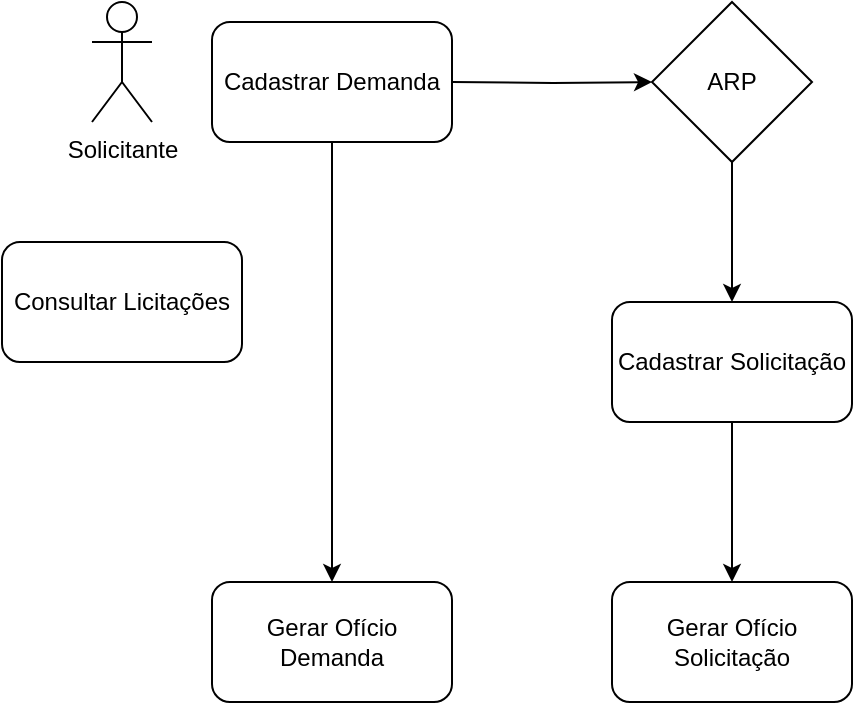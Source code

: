 <mxfile version="26.0.16" pages="2">
  <diagram name="Page-1" id="rn93lA2c4rw7Md8Qvrz3">
    <mxGraphModel dx="913" dy="538" grid="1" gridSize="10" guides="1" tooltips="1" connect="1" arrows="1" fold="1" page="1" pageScale="1" pageWidth="850" pageHeight="1100" math="0" shadow="0">
      <root>
        <mxCell id="0" />
        <mxCell id="1" parent="0" />
        <mxCell id="9wyJgUJEe0iQPoMxIcHO-4" value="Solicitante" style="shape=umlActor;verticalLabelPosition=bottom;verticalAlign=top;html=1;outlineConnect=0;" parent="1" vertex="1">
          <mxGeometry x="90" y="90" width="30" height="60" as="geometry" />
        </mxCell>
        <mxCell id="9wyJgUJEe0iQPoMxIcHO-8" value="" style="edgeStyle=orthogonalEdgeStyle;rounded=0;orthogonalLoop=1;jettySize=auto;html=1;" parent="1" target="9wyJgUJEe0iQPoMxIcHO-7" edge="1">
          <mxGeometry relative="1" as="geometry">
            <mxPoint x="270" y="130" as="sourcePoint" />
          </mxGeometry>
        </mxCell>
        <mxCell id="YxXzDJTC_oEOZa_-JDKm-8" value="" style="edgeStyle=orthogonalEdgeStyle;rounded=0;orthogonalLoop=1;jettySize=auto;html=1;" edge="1" parent="1" source="9wyJgUJEe0iQPoMxIcHO-7" target="YxXzDJTC_oEOZa_-JDKm-7">
          <mxGeometry relative="1" as="geometry" />
        </mxCell>
        <mxCell id="9wyJgUJEe0iQPoMxIcHO-7" value="ARP" style="rhombus;whiteSpace=wrap;html=1;rounded=0;" parent="1" vertex="1">
          <mxGeometry x="370" y="90" width="80" height="80" as="geometry" />
        </mxCell>
        <mxCell id="YxXzDJTC_oEOZa_-JDKm-4" value="" style="edgeStyle=orthogonalEdgeStyle;rounded=0;orthogonalLoop=1;jettySize=auto;html=1;" edge="1" parent="1" source="YxXzDJTC_oEOZa_-JDKm-1" target="YxXzDJTC_oEOZa_-JDKm-3">
          <mxGeometry relative="1" as="geometry" />
        </mxCell>
        <mxCell id="YxXzDJTC_oEOZa_-JDKm-1" value="Cadastrar Demanda" style="rounded=1;whiteSpace=wrap;html=1;" vertex="1" parent="1">
          <mxGeometry x="150" y="100" width="120" height="60" as="geometry" />
        </mxCell>
        <mxCell id="YxXzDJTC_oEOZa_-JDKm-3" value="Gerar Ofício Demanda" style="whiteSpace=wrap;html=1;rounded=1;" vertex="1" parent="1">
          <mxGeometry x="150" y="380" width="120" height="60" as="geometry" />
        </mxCell>
        <mxCell id="YxXzDJTC_oEOZa_-JDKm-10" value="" style="edgeStyle=orthogonalEdgeStyle;rounded=0;orthogonalLoop=1;jettySize=auto;html=1;" edge="1" parent="1" source="YxXzDJTC_oEOZa_-JDKm-7" target="YxXzDJTC_oEOZa_-JDKm-9">
          <mxGeometry relative="1" as="geometry" />
        </mxCell>
        <mxCell id="YxXzDJTC_oEOZa_-JDKm-7" value="Cadastrar Solicitação" style="rounded=1;whiteSpace=wrap;html=1;" vertex="1" parent="1">
          <mxGeometry x="350" y="240" width="120" height="60" as="geometry" />
        </mxCell>
        <mxCell id="YxXzDJTC_oEOZa_-JDKm-9" value="Gerar Ofício Solicitação" style="whiteSpace=wrap;html=1;rounded=1;" vertex="1" parent="1">
          <mxGeometry x="350" y="380" width="120" height="60" as="geometry" />
        </mxCell>
        <mxCell id="YxXzDJTC_oEOZa_-JDKm-11" value="Consultar Licitações" style="rounded=1;whiteSpace=wrap;html=1;" vertex="1" parent="1">
          <mxGeometry x="45" y="210" width="120" height="60" as="geometry" />
        </mxCell>
      </root>
    </mxGraphModel>
  </diagram>
  <diagram id="h0hchA8j-sV6yMMfJoAd" name="Page-2">
    <mxGraphModel dx="583" dy="344" grid="1" gridSize="10" guides="1" tooltips="1" connect="1" arrows="1" fold="1" page="1" pageScale="1" pageWidth="850" pageHeight="1100" math="0" shadow="0">
      <root>
        <mxCell id="0" />
        <mxCell id="1" parent="0" />
        <mxCell id="6P8XttJM7RmY95UduTf7-1" value="Licitação" style="shape=umlActor;verticalLabelPosition=bottom;verticalAlign=top;html=1;outlineConnect=0;" vertex="1" parent="1">
          <mxGeometry x="110" y="130" width="30" height="60" as="geometry" />
        </mxCell>
        <mxCell id="6P8XttJM7RmY95UduTf7-7" value="" style="edgeStyle=orthogonalEdgeStyle;rounded=0;orthogonalLoop=1;jettySize=auto;html=1;" edge="1" parent="1" source="6P8XttJM7RmY95UduTf7-4" target="6P8XttJM7RmY95UduTf7-6">
          <mxGeometry relative="1" as="geometry" />
        </mxCell>
        <mxCell id="6P8XttJM7RmY95UduTf7-4" value="Cadastrar Item" style="rounded=1;whiteSpace=wrap;html=1;" vertex="1" parent="1">
          <mxGeometry x="160" y="130" width="120" height="60" as="geometry" />
        </mxCell>
        <mxCell id="6P8XttJM7RmY95UduTf7-5" value="Cadastrar Fornecedor" style="rounded=1;whiteSpace=wrap;html=1;" vertex="1" parent="1">
          <mxGeometry x="160" y="230" width="120" height="60" as="geometry" />
        </mxCell>
        <mxCell id="6P8XttJM7RmY95UduTf7-9" value="" style="edgeStyle=orthogonalEdgeStyle;rounded=0;orthogonalLoop=1;jettySize=auto;html=1;" edge="1" parent="1" source="6P8XttJM7RmY95UduTf7-6" target="6P8XttJM7RmY95UduTf7-8">
          <mxGeometry relative="1" as="geometry" />
        </mxCell>
        <mxCell id="6P8XttJM7RmY95UduTf7-6" value="Cadastrar Licitação" style="whiteSpace=wrap;html=1;rounded=1;" vertex="1" parent="1">
          <mxGeometry x="360" y="130" width="120" height="60" as="geometry" />
        </mxCell>
        <mxCell id="LgaNCdJw9iHinjdVMSjC-2" value="" style="edgeStyle=orthogonalEdgeStyle;rounded=0;orthogonalLoop=1;jettySize=auto;html=1;" edge="1" parent="1" source="6P8XttJM7RmY95UduTf7-8" target="LgaNCdJw9iHinjdVMSjC-1">
          <mxGeometry relative="1" as="geometry" />
        </mxCell>
        <mxCell id="LgaNCdJw9iHinjdVMSjC-4" value="" style="edgeStyle=orthogonalEdgeStyle;rounded=0;orthogonalLoop=1;jettySize=auto;html=1;" edge="1" parent="1" source="6P8XttJM7RmY95UduTf7-8" target="LgaNCdJw9iHinjdVMSjC-3">
          <mxGeometry relative="1" as="geometry" />
        </mxCell>
        <mxCell id="6P8XttJM7RmY95UduTf7-8" value="Cadastrar Lances" style="whiteSpace=wrap;html=1;rounded=1;" vertex="1" parent="1">
          <mxGeometry x="360" y="270" width="120" height="60" as="geometry" />
        </mxCell>
        <mxCell id="6P8XttJM7RmY95UduTf7-10" value="" style="endArrow=classic;html=1;rounded=0;exitX=1;exitY=0.5;exitDx=0;exitDy=0;entryX=0;entryY=0.5;entryDx=0;entryDy=0;" edge="1" parent="1" source="6P8XttJM7RmY95UduTf7-5" target="6P8XttJM7RmY95UduTf7-8">
          <mxGeometry width="50" height="50" relative="1" as="geometry">
            <mxPoint x="310" y="370" as="sourcePoint" />
            <mxPoint x="360" y="320" as="targetPoint" />
            <Array as="points">
              <mxPoint x="340" y="260" />
              <mxPoint x="340" y="300" />
            </Array>
          </mxGeometry>
        </mxCell>
        <mxCell id="gqXm92TuT5m0OLrqTALt-2" value="" style="edgeStyle=orthogonalEdgeStyle;rounded=0;orthogonalLoop=1;jettySize=auto;html=1;" edge="1" parent="1" source="LgaNCdJw9iHinjdVMSjC-1" target="gqXm92TuT5m0OLrqTALt-1">
          <mxGeometry relative="1" as="geometry" />
        </mxCell>
        <mxCell id="LgaNCdJw9iHinjdVMSjC-1" value="Cadastrar Pedidos" style="whiteSpace=wrap;html=1;rounded=1;" vertex="1" parent="1">
          <mxGeometry x="360" y="410" width="120" height="60" as="geometry" />
        </mxCell>
        <mxCell id="LgaNCdJw9iHinjdVMSjC-3" value="Exportar ARP" style="whiteSpace=wrap;html=1;rounded=1;" vertex="1" parent="1">
          <mxGeometry x="560" y="270" width="120" height="60" as="geometry" />
        </mxCell>
        <mxCell id="LgaNCdJw9iHinjdVMSjC-5" value="Consultar Licitações" style="rounded=1;whiteSpace=wrap;html=1;" vertex="1" parent="1">
          <mxGeometry x="160" y="330" width="120" height="60" as="geometry" />
        </mxCell>
        <mxCell id="gqXm92TuT5m0OLrqTALt-1" value="Gerar Ofício Pedido" style="whiteSpace=wrap;html=1;rounded=1;" vertex="1" parent="1">
          <mxGeometry x="560" y="410" width="120" height="60" as="geometry" />
        </mxCell>
      </root>
    </mxGraphModel>
  </diagram>
</mxfile>
